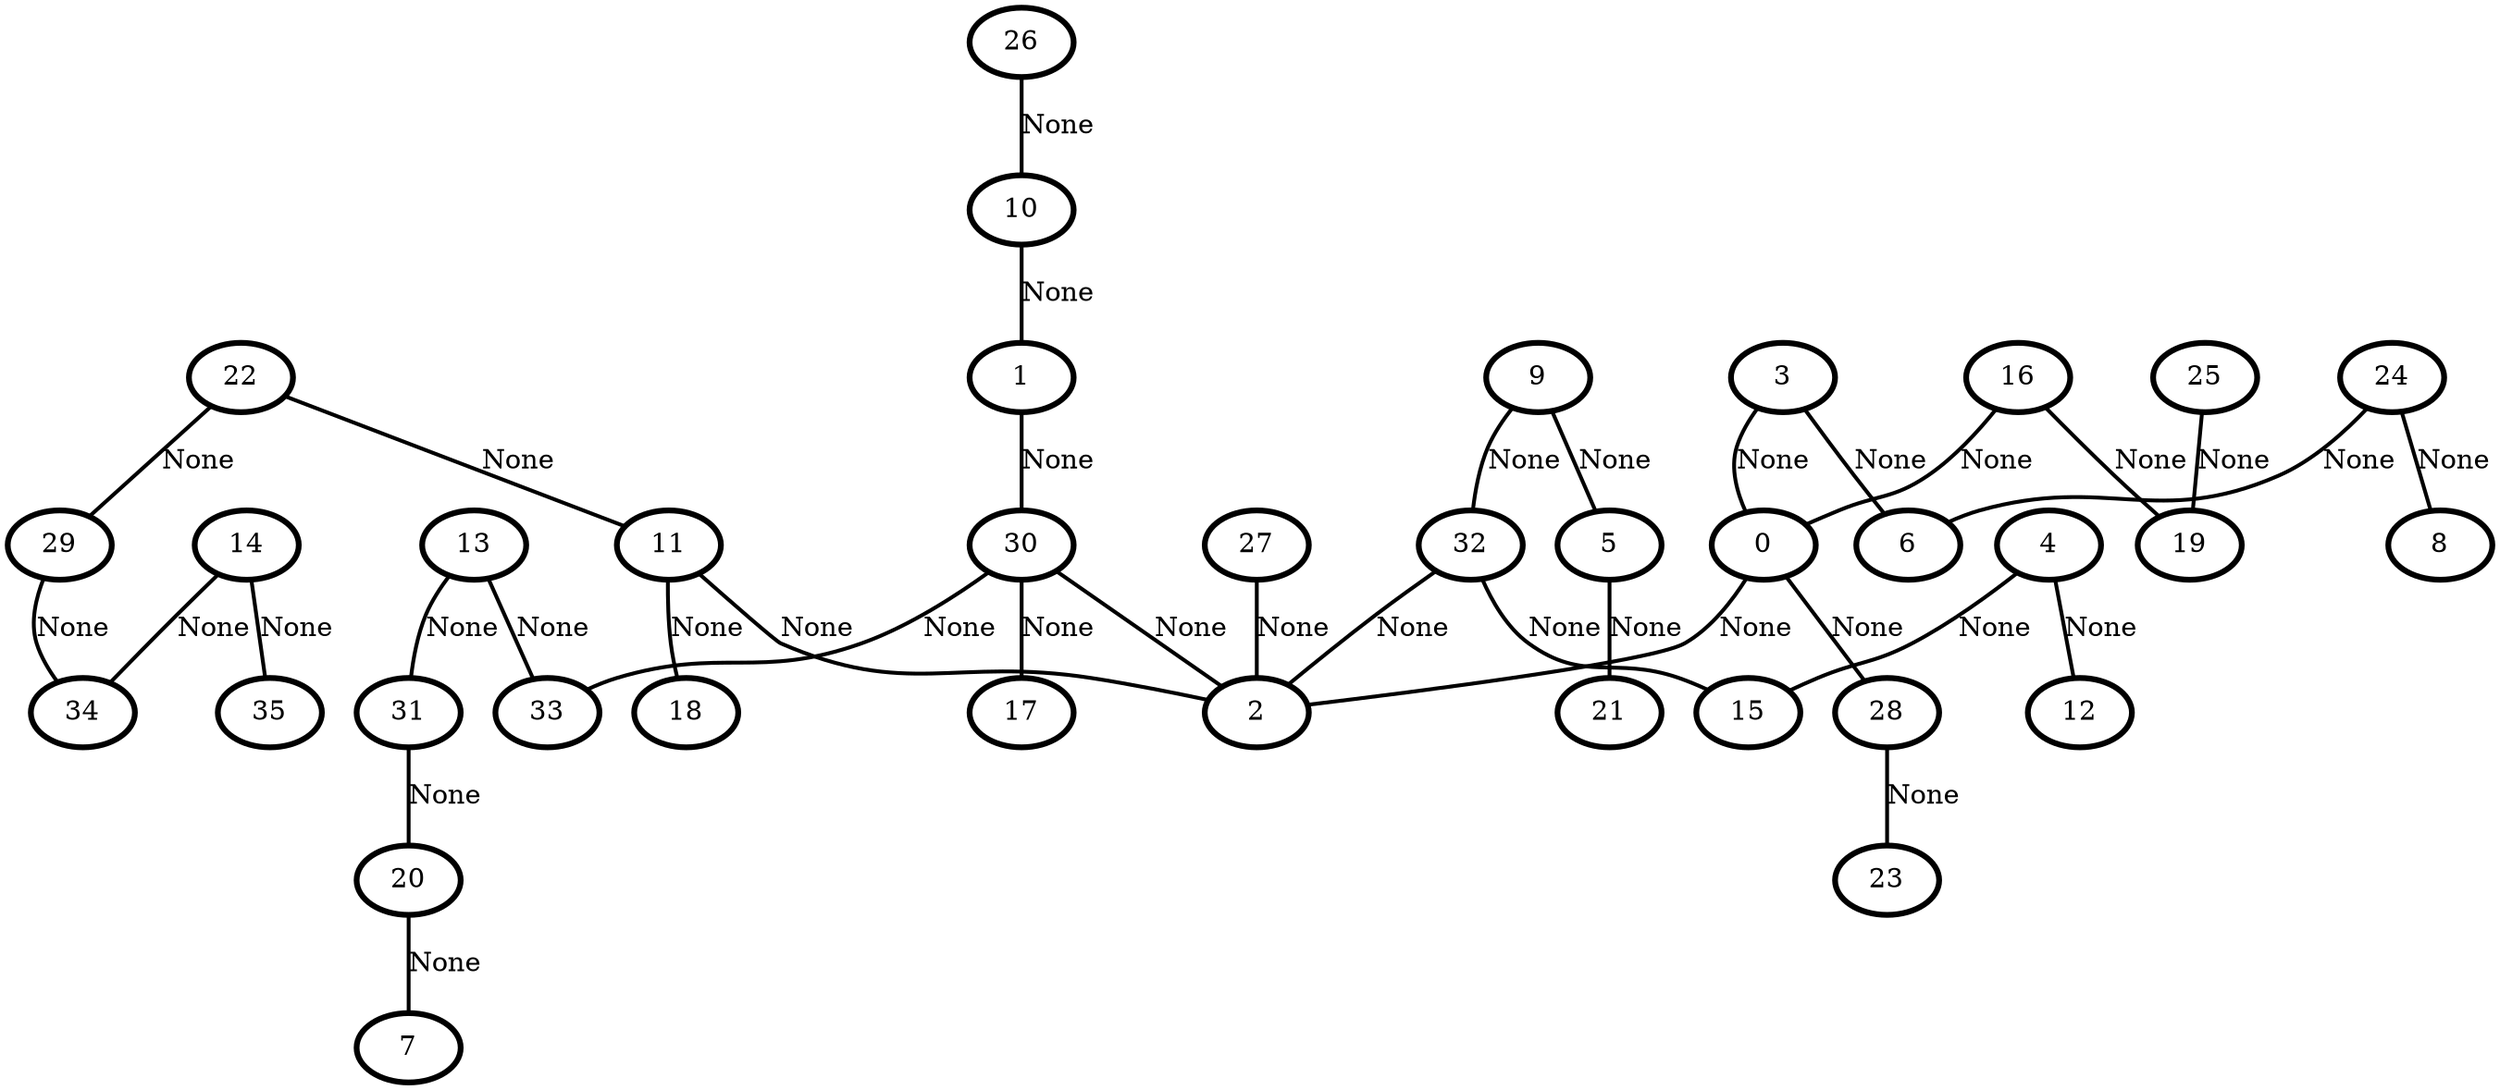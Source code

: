 graph G {
    0 [penwidth=3,label="0"]
    1 [penwidth=3,label="1"]
    2 [penwidth=3,label="2"]
    3 [penwidth=3,label="3"]
    4 [penwidth=3,label="4"]
    5 [penwidth=3,label="5"]
    6 [penwidth=3,label="6"]
    7 [penwidth=3,label="7"]
    8 [penwidth=3,label="8"]
    9 [penwidth=3,label="9"]
    10 [penwidth=3,label="10"]
    11 [penwidth=3,label="11"]
    12 [penwidth=3,label="12"]
    13 [penwidth=3,label="13"]
    14 [penwidth=3,label="14"]
    15 [penwidth=3,label="15"]
    16 [penwidth=3,label="16"]
    17 [penwidth=3,label="17"]
    18 [penwidth=3,label="18"]
    19 [penwidth=3,label="19"]
    20 [penwidth=3,label="20"]
    21 [penwidth=3,label="21"]
    22 [penwidth=3,label="22"]
    23 [penwidth=3,label="23"]
    24 [penwidth=3,label="24"]
    25 [penwidth=3,label="25"]
    26 [penwidth=3,label="26"]
    27 [penwidth=3,label="27"]
    28 [penwidth=3,label="28"]
    29 [penwidth=3,label="29"]
    30 [penwidth=3,label="30"]
    31 [penwidth=3,label="31"]
    32 [penwidth=3,label="32"]
    33 [penwidth=3,label="33"]
    34 [penwidth=3,label="34"]
    35 [penwidth=3,label="35"]

    4--15 [penwidth=2,label="None"]
    30--17 [penwidth=2,label="None"]
    26--10 [penwidth=2,label="None"]
    0--28 [penwidth=2,label="None"]
    9--32 [penwidth=2,label="None"]
    10--1 [penwidth=2,label="None"]
    4--12 [penwidth=2,label="None"]
    0--2 [penwidth=2,label="None"]
    31--20 [penwidth=2,label="None"]
    16--19 [penwidth=2,label="None"]
    22--29 [penwidth=2,label="None"]
    3--0 [penwidth=2,label="None"]
    9--5 [penwidth=2,label="None"]
    14--35 [penwidth=2,label="None"]
    11--18 [penwidth=2,label="None"]
    22--11 [penwidth=2,label="None"]
    14--34 [penwidth=2,label="None"]
    3--6 [penwidth=2,label="None"]
    28--23 [penwidth=2,label="None"]
    32--15 [penwidth=2,label="None"]
    24--6 [penwidth=2,label="None"]
    20--7 [penwidth=2,label="None"]
    30--33 [penwidth=2,label="None"]
    25--19 [penwidth=2,label="None"]
    16--0 [penwidth=2,label="None"]
    1--30 [penwidth=2,label="None"]
    5--21 [penwidth=2,label="None"]
    24--8 [penwidth=2,label="None"]
    27--2 [penwidth=2,label="None"]
    11--2 [penwidth=2,label="None"]
    29--34 [penwidth=2,label="None"]
    13--33 [penwidth=2,label="None"]
    32--2 [penwidth=2,label="None"]
    30--2 [penwidth=2,label="None"]
    13--31 [penwidth=2,label="None"]
}
